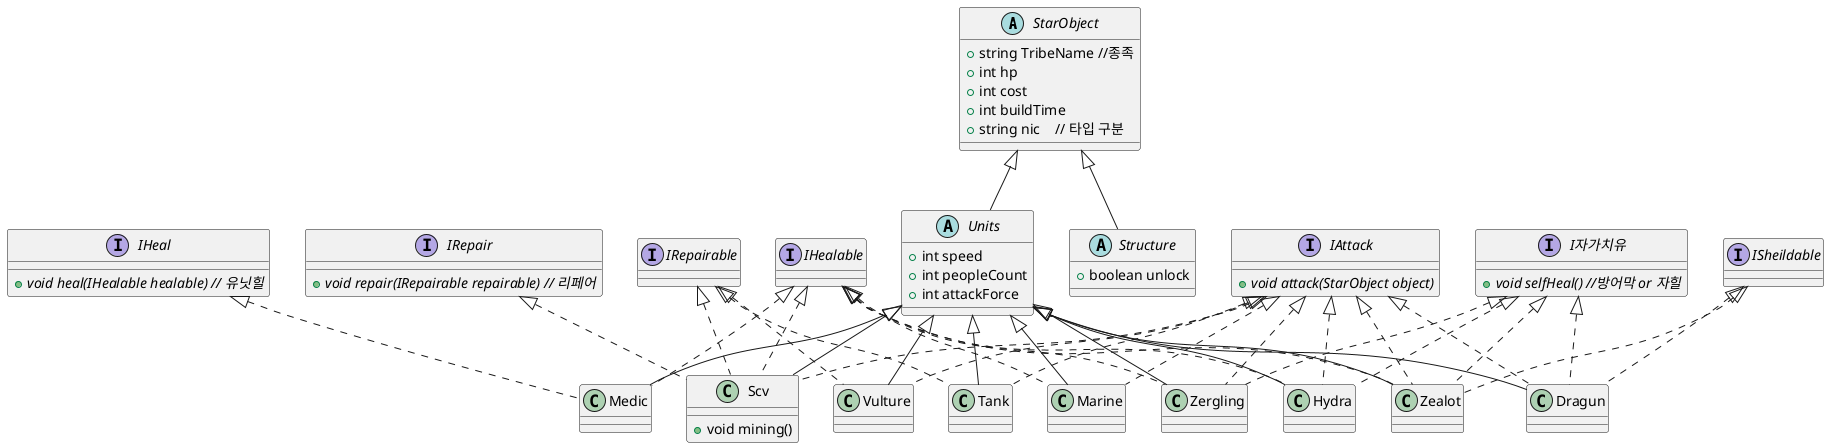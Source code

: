 @startuml
'https://plantuml.com/class-diagram
abstract class StarObject{
    + string TribeName //종족
    + int hp
    + int cost
    + int buildTime
    + string nic    // 타입 구분
}
abstract class Units extends StarObject{
    + int speed
    + int peopleCount
    + int attackForce
}
abstract class Structure extends StarObject{
    + boolean unlock
}
interface IAttack{
    + {abstract} void attack(StarObject object)
}
interface IHeal{
    + {abstract} void heal(IHealable healable) // 유닛힐
}
interface IRepair{
    + {abstract} void repair(IRepairable repairable) // 리페어
}
interface I자가치유{
    + {abstract} void selfHeal() //방어막 or 자힐
}
interface ISheildable{
}
interface IHealable{
}
interface IRepairable{
}
class Marine extends Units implements IAttack,IHealable{
}
class Medic extends Units implements IHeal,IHealable{
}
class Tank extends Units implements IAttack,IRepairable{
}
class Vulture extends Units implements IAttack,IRepairable{
}
class Scv extends Units implements IAttack,IRepair,IHealable,IRepairable{
    + void mining()
}
class Zergling extends Units implements IAttack,I자가치유,IHealable{
}
class Hydra extends Units implements IAttack,I자가치유,IHealable{
}
class Zealot extends Units implements IAttack,I자가치유,ISheildable,IHealable{
}
class Dragun extends Units implements IAttack,I자가치유,ISheildable{
}

@enduml
